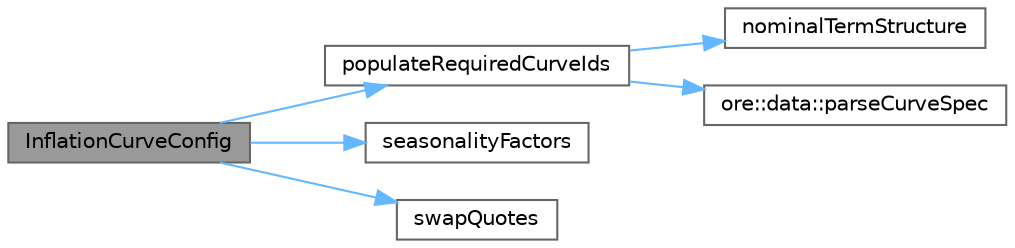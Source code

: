 digraph "InflationCurveConfig"
{
 // INTERACTIVE_SVG=YES
 // LATEX_PDF_SIZE
  bgcolor="transparent";
  edge [fontname=Helvetica,fontsize=10,labelfontname=Helvetica,labelfontsize=10];
  node [fontname=Helvetica,fontsize=10,shape=box,height=0.2,width=0.4];
  rankdir="LR";
  Node1 [label="InflationCurveConfig",height=0.2,width=0.4,color="gray40", fillcolor="grey60", style="filled", fontcolor="black",tooltip=" "];
  Node1 -> Node2 [color="steelblue1",style="solid"];
  Node2 [label="populateRequiredCurveIds",height=0.2,width=0.4,color="grey40", fillcolor="white", style="filled",URL="$classore_1_1data_1_1_inflation_curve_config.html#a09cdbe524aa89af7bba59a844397ebb9",tooltip=" "];
  Node2 -> Node3 [color="steelblue1",style="solid"];
  Node3 [label="nominalTermStructure",height=0.2,width=0.4,color="grey40", fillcolor="white", style="filled",URL="$classore_1_1data_1_1_inflation_curve_config.html#a59fe8583e8d691e2e826fbe6cae8a269",tooltip=" "];
  Node2 -> Node4 [color="steelblue1",style="solid"];
  Node4 [label="ore::data::parseCurveSpec",height=0.2,width=0.4,color="grey40", fillcolor="white", style="filled",URL="$group__curves.html#ga7c53f293f4ad98e691c6a93b6be26e9a",tooltip="function to convert a string into a curve spec"];
  Node1 -> Node5 [color="steelblue1",style="solid"];
  Node5 [label="seasonalityFactors",height=0.2,width=0.4,color="grey40", fillcolor="white", style="filled",URL="$classore_1_1data_1_1_inflation_curve_config.html#a9f82da1047cb10a6cfe7890138a6ce2d",tooltip=" "];
  Node1 -> Node6 [color="steelblue1",style="solid"];
  Node6 [label="swapQuotes",height=0.2,width=0.4,color="grey40", fillcolor="white", style="filled",URL="$classore_1_1data_1_1_inflation_curve_config.html#ac02d977f6be3a8f1b4d5bcbb1ad1b77a",tooltip=" "];
}
